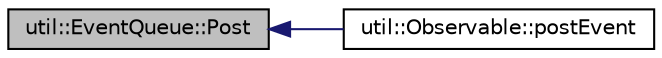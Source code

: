 digraph "util::EventQueue::Post"
{
  bgcolor="transparent";
  edge [fontname="Helvetica",fontsize="10",labelfontname="Helvetica",labelfontsize="10"];
  node [fontname="Helvetica",fontsize="10",shape=record];
  rankdir="LR";
  Node1 [label="util::EventQueue::Post",height=0.2,width=0.4,color="black", fillcolor="grey75", style="filled" fontcolor="black"];
  Node1 -> Node2 [dir="back",color="midnightblue",fontsize="10",style="solid",fontname="Helvetica"];
  Node2 [label="util::Observable::postEvent",height=0.2,width=0.4,color="black",URL="$classutil_1_1Observable.html#a915a0f76334119b4b99430500ad2e46f",tooltip="Enqueue an event which will be sent to registered listeners. "];
}
